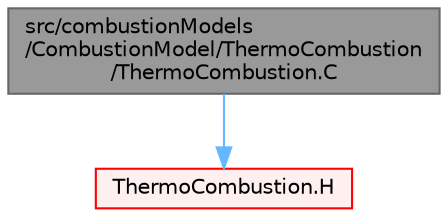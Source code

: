digraph "src/combustionModels/CombustionModel/ThermoCombustion/ThermoCombustion.C"
{
 // LATEX_PDF_SIZE
  bgcolor="transparent";
  edge [fontname=Helvetica,fontsize=10,labelfontname=Helvetica,labelfontsize=10];
  node [fontname=Helvetica,fontsize=10,shape=box,height=0.2,width=0.4];
  Node1 [id="Node000001",label="src/combustionModels\l/CombustionModel/ThermoCombustion\l/ThermoCombustion.C",height=0.2,width=0.4,color="gray40", fillcolor="grey60", style="filled", fontcolor="black",tooltip=" "];
  Node1 -> Node2 [id="edge1_Node000001_Node000002",color="steelblue1",style="solid",tooltip=" "];
  Node2 [id="Node000002",label="ThermoCombustion.H",height=0.2,width=0.4,color="red", fillcolor="#FFF0F0", style="filled",URL="$ThermoCombustion_8H.html",tooltip=" "];
}
